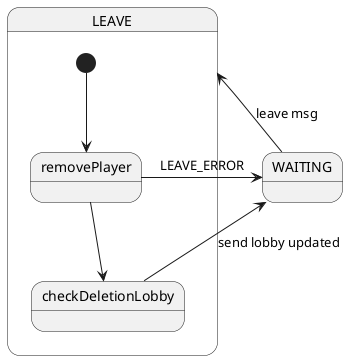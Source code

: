 @startuml
@startuml
WAITING -right-> LEAVE: leave msg

state LEAVE{

[*] --> removePlayer
removePlayer --> checkDeletionLobby
checkDeletionLobby --> WAITING: send lobby updated
removePlayer -right-> WAITING: LEAVE_ERROR

}

@enduml
@enduml